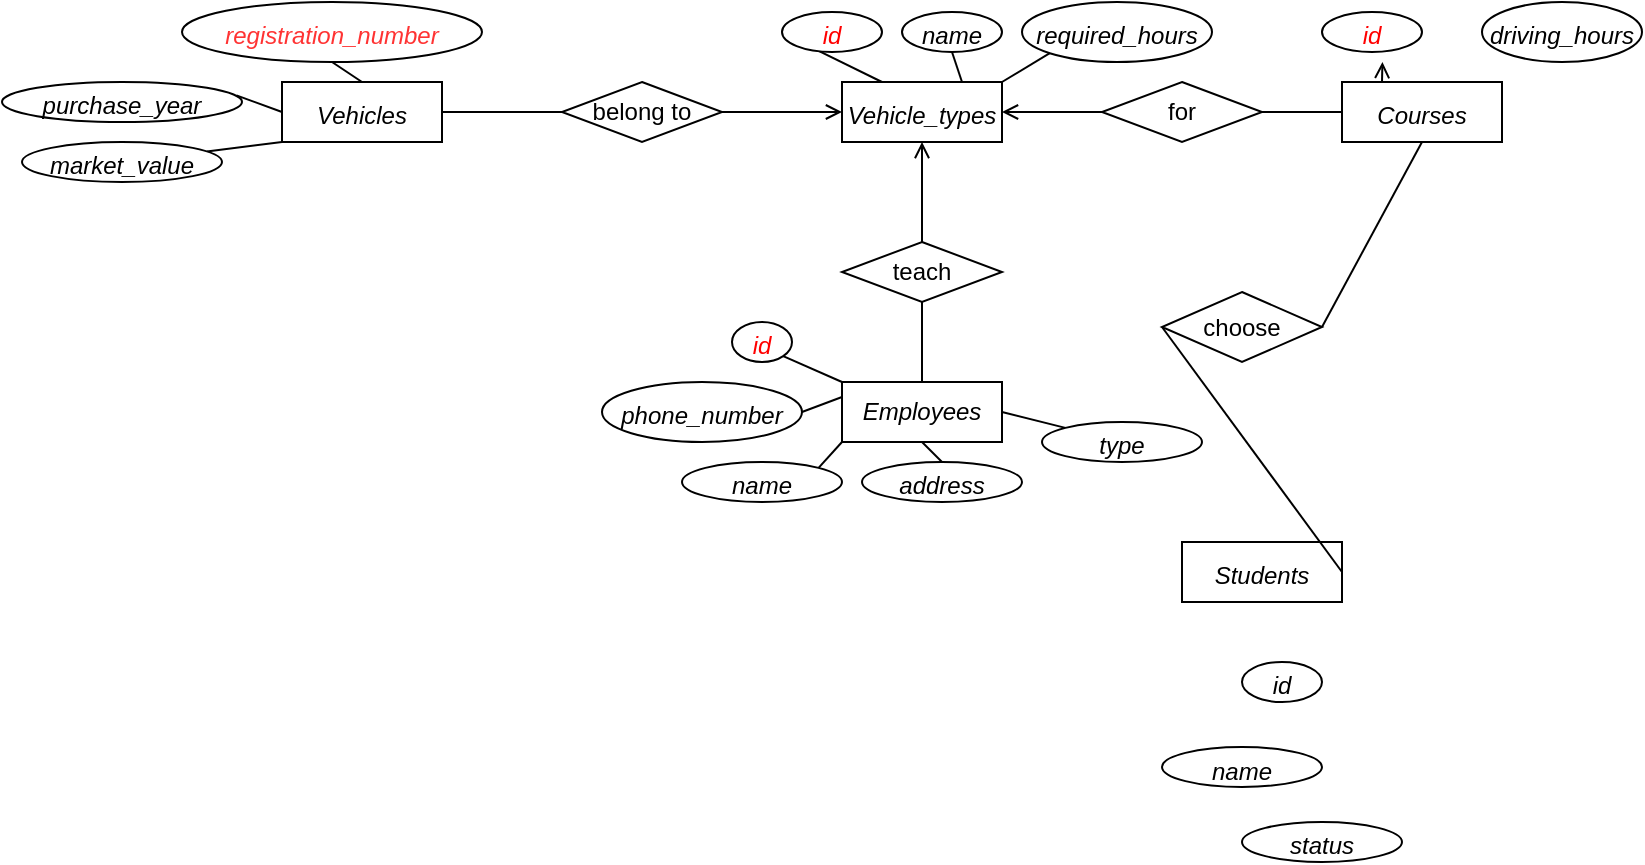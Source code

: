 <mxfile version="20.8.23" type="github">
  <diagram id="R2lEEEUBdFMjLlhIrx00" name="Page-1">
    <mxGraphModel dx="1732" dy="401" grid="1" gridSize="10" guides="1" tooltips="1" connect="1" arrows="1" fold="1" page="1" pageScale="1" pageWidth="850" pageHeight="1100" math="0" shadow="0" extFonts="Permanent Marker^https://fonts.googleapis.com/css?family=Permanent+Marker">
      <root>
        <mxCell id="0" />
        <mxCell id="1" parent="0" />
        <mxCell id="rWBV-3qN-qN6Ovk4eOLW-20" style="edgeStyle=none;rounded=0;orthogonalLoop=1;jettySize=auto;html=1;exitX=0;exitY=0.5;exitDx=0;exitDy=0;entryX=0.977;entryY=0.333;entryDx=0;entryDy=0;entryPerimeter=0;endArrow=none;endFill=0;" edge="1" parent="1" source="rWBV-3qN-qN6Ovk4eOLW-2" target="rWBV-3qN-qN6Ovk4eOLW-18">
          <mxGeometry relative="1" as="geometry" />
        </mxCell>
        <mxCell id="rWBV-3qN-qN6Ovk4eOLW-21" style="edgeStyle=none;rounded=0;orthogonalLoop=1;jettySize=auto;html=1;exitX=0;exitY=1;exitDx=0;exitDy=0;endArrow=none;endFill=0;" edge="1" parent="1" source="rWBV-3qN-qN6Ovk4eOLW-2" target="rWBV-3qN-qN6Ovk4eOLW-19">
          <mxGeometry relative="1" as="geometry" />
        </mxCell>
        <mxCell id="rWBV-3qN-qN6Ovk4eOLW-46" style="edgeStyle=none;rounded=0;orthogonalLoop=1;jettySize=auto;html=1;exitX=1;exitY=0.5;exitDx=0;exitDy=0;entryX=0;entryY=0.5;entryDx=0;entryDy=0;endArrow=none;endFill=0;" edge="1" parent="1" source="rWBV-3qN-qN6Ovk4eOLW-2" target="rWBV-3qN-qN6Ovk4eOLW-43">
          <mxGeometry relative="1" as="geometry" />
        </mxCell>
        <mxCell id="rWBV-3qN-qN6Ovk4eOLW-2" value="Vehicles&lt;span style=&quot;font-size: medium; text-align: start;&quot;&gt;&lt;/span&gt;" style="rounded=0;whiteSpace=wrap;html=1;fontStyle=2" vertex="1" parent="1">
          <mxGeometry x="50" y="260" width="80" height="30" as="geometry" />
        </mxCell>
        <mxCell id="rWBV-3qN-qN6Ovk4eOLW-6" value="Students&lt;span style=&quot;font-size: medium; text-align: start;&quot;&gt;&lt;/span&gt;" style="rounded=0;whiteSpace=wrap;html=1;fontStyle=2" vertex="1" parent="1">
          <mxGeometry x="500" y="490" width="80" height="30" as="geometry" />
        </mxCell>
        <mxCell id="rWBV-3qN-qN6Ovk4eOLW-68" style="edgeStyle=none;rounded=0;orthogonalLoop=1;jettySize=auto;html=1;exitX=0;exitY=0.5;exitDx=0;exitDy=0;entryX=1;entryY=0.5;entryDx=0;entryDy=0;fontColor=#FF0000;endArrow=none;endFill=0;" edge="1" parent="1" source="rWBV-3qN-qN6Ovk4eOLW-7" target="rWBV-3qN-qN6Ovk4eOLW-67">
          <mxGeometry relative="1" as="geometry" />
        </mxCell>
        <mxCell id="rWBV-3qN-qN6Ovk4eOLW-71" style="edgeStyle=none;rounded=0;orthogonalLoop=1;jettySize=auto;html=1;exitX=0.25;exitY=0;exitDx=0;exitDy=0;fontColor=#FF0000;endArrow=open;endFill=0;" edge="1" parent="1" source="rWBV-3qN-qN6Ovk4eOLW-7">
          <mxGeometry relative="1" as="geometry">
            <mxPoint x="600.222" y="250" as="targetPoint" />
          </mxGeometry>
        </mxCell>
        <mxCell id="rWBV-3qN-qN6Ovk4eOLW-7" value="Courses&lt;span style=&quot;font-size: medium; text-align: start;&quot;&gt;&lt;/span&gt;" style="rounded=0;whiteSpace=wrap;html=1;fontStyle=2" vertex="1" parent="1">
          <mxGeometry x="580" y="260" width="80" height="30" as="geometry" />
        </mxCell>
        <mxCell id="rWBV-3qN-qN6Ovk4eOLW-11" value="registration_number&lt;span style=&quot;font-size: medium; text-align: start;&quot;&gt;&lt;/span&gt;" style="ellipse;whiteSpace=wrap;html=1;fontStyle=2;fontColor=#FF3333;" vertex="1" parent="1">
          <mxGeometry y="220" width="150" height="30" as="geometry" />
        </mxCell>
        <mxCell id="rWBV-3qN-qN6Ovk4eOLW-12" value="" style="endArrow=none;html=1;rounded=0;exitX=0.5;exitY=1;exitDx=0;exitDy=0;entryX=0.5;entryY=0;entryDx=0;entryDy=0;" edge="1" parent="1" source="rWBV-3qN-qN6Ovk4eOLW-11" target="rWBV-3qN-qN6Ovk4eOLW-2">
          <mxGeometry width="50" height="50" relative="1" as="geometry">
            <mxPoint x="470" y="430" as="sourcePoint" />
            <mxPoint x="520" y="380" as="targetPoint" />
          </mxGeometry>
        </mxCell>
        <mxCell id="rWBV-3qN-qN6Ovk4eOLW-18" value="purchase_year&lt;span style=&quot;font-size: medium; text-align: start;&quot;&gt;&lt;/span&gt;" style="ellipse;whiteSpace=wrap;html=1;fontStyle=2" vertex="1" parent="1">
          <mxGeometry x="-90" y="260" width="120" height="20" as="geometry" />
        </mxCell>
        <mxCell id="rWBV-3qN-qN6Ovk4eOLW-19" value="market_value&lt;span style=&quot;font-size: medium; text-align: start;&quot;&gt;&lt;/span&gt;" style="ellipse;whiteSpace=wrap;html=1;fontStyle=2" vertex="1" parent="1">
          <mxGeometry x="-80" y="290" width="100" height="20" as="geometry" />
        </mxCell>
        <mxCell id="rWBV-3qN-qN6Ovk4eOLW-23" style="edgeStyle=none;rounded=0;orthogonalLoop=1;jettySize=auto;html=1;exitX=0;exitY=0.5;exitDx=0;exitDy=0;entryX=1;entryY=0.5;entryDx=0;entryDy=0;endArrow=none;endFill=0;" edge="1" parent="1" source="rWBV-3qN-qN6Ovk4eOLW-22" target="rWBV-3qN-qN6Ovk4eOLW-6">
          <mxGeometry relative="1" as="geometry" />
        </mxCell>
        <mxCell id="rWBV-3qN-qN6Ovk4eOLW-24" style="edgeStyle=none;rounded=0;orthogonalLoop=1;jettySize=auto;html=1;exitX=1;exitY=0.5;exitDx=0;exitDy=0;entryX=0.5;entryY=1;entryDx=0;entryDy=0;endArrow=none;endFill=0;" edge="1" parent="1" source="rWBV-3qN-qN6Ovk4eOLW-22" target="rWBV-3qN-qN6Ovk4eOLW-7">
          <mxGeometry relative="1" as="geometry" />
        </mxCell>
        <mxCell id="rWBV-3qN-qN6Ovk4eOLW-22" value="choose" style="rhombus;whiteSpace=wrap;html=1;" vertex="1" parent="1">
          <mxGeometry x="490" y="365" width="80" height="35" as="geometry" />
        </mxCell>
        <mxCell id="rWBV-3qN-qN6Ovk4eOLW-39" style="edgeStyle=none;rounded=0;orthogonalLoop=1;jettySize=auto;html=1;exitX=1;exitY=0.5;exitDx=0;exitDy=0;entryX=0;entryY=0;entryDx=0;entryDy=0;endArrow=none;endFill=0;" edge="1" parent="1" source="rWBV-3qN-qN6Ovk4eOLW-31" target="rWBV-3qN-qN6Ovk4eOLW-38">
          <mxGeometry relative="1" as="geometry" />
        </mxCell>
        <mxCell id="rWBV-3qN-qN6Ovk4eOLW-60" style="edgeStyle=none;rounded=0;orthogonalLoop=1;jettySize=auto;html=1;exitX=0.5;exitY=0;exitDx=0;exitDy=0;entryX=0.5;entryY=1;entryDx=0;entryDy=0;endArrow=none;endFill=0;" edge="1" parent="1" source="rWBV-3qN-qN6Ovk4eOLW-31" target="rWBV-3qN-qN6Ovk4eOLW-57">
          <mxGeometry relative="1" as="geometry" />
        </mxCell>
        <mxCell id="rWBV-3qN-qN6Ovk4eOLW-31" value="Employees" style="rounded=0;whiteSpace=wrap;html=1;fontStyle=2" vertex="1" parent="1">
          <mxGeometry x="330" y="410" width="80" height="30" as="geometry" />
        </mxCell>
        <mxCell id="rWBV-3qN-qN6Ovk4eOLW-32" style="edgeStyle=none;rounded=0;orthogonalLoop=1;jettySize=auto;html=1;exitX=1;exitY=0;exitDx=0;exitDy=0;entryX=0;entryY=1;entryDx=0;entryDy=0;endArrow=none;endFill=0;" edge="1" parent="1" source="rWBV-3qN-qN6Ovk4eOLW-33" target="rWBV-3qN-qN6Ovk4eOLW-31">
          <mxGeometry relative="1" as="geometry" />
        </mxCell>
        <mxCell id="rWBV-3qN-qN6Ovk4eOLW-33" value="name&lt;span style=&quot;font-size: medium; text-align: start;&quot;&gt;&lt;/span&gt;" style="ellipse;whiteSpace=wrap;html=1;fontStyle=2;verticalAlign=middle;" vertex="1" parent="1">
          <mxGeometry x="250" y="450" width="80" height="20" as="geometry" />
        </mxCell>
        <mxCell id="rWBV-3qN-qN6Ovk4eOLW-34" style="edgeStyle=none;rounded=0;orthogonalLoop=1;jettySize=auto;html=1;exitX=0.5;exitY=0;exitDx=0;exitDy=0;entryX=0.5;entryY=1;entryDx=0;entryDy=0;endArrow=none;endFill=0;" edge="1" parent="1" source="rWBV-3qN-qN6Ovk4eOLW-35" target="rWBV-3qN-qN6Ovk4eOLW-31">
          <mxGeometry relative="1" as="geometry" />
        </mxCell>
        <mxCell id="rWBV-3qN-qN6Ovk4eOLW-35" value="address&lt;span style=&quot;font-size: medium; text-align: start;&quot;&gt;&lt;/span&gt;" style="ellipse;whiteSpace=wrap;html=1;fontStyle=2;verticalAlign=middle;" vertex="1" parent="1">
          <mxGeometry x="340" y="450" width="80" height="20" as="geometry" />
        </mxCell>
        <mxCell id="rWBV-3qN-qN6Ovk4eOLW-36" style="edgeStyle=none;rounded=0;orthogonalLoop=1;jettySize=auto;html=1;exitX=1;exitY=0.5;exitDx=0;exitDy=0;entryX=0;entryY=0.25;entryDx=0;entryDy=0;endArrow=none;endFill=0;" edge="1" parent="1" source="rWBV-3qN-qN6Ovk4eOLW-37" target="rWBV-3qN-qN6Ovk4eOLW-31">
          <mxGeometry relative="1" as="geometry" />
        </mxCell>
        <mxCell id="rWBV-3qN-qN6Ovk4eOLW-37" value="phone_number&lt;span style=&quot;font-size: medium; text-align: start;&quot;&gt;&lt;/span&gt;" style="ellipse;whiteSpace=wrap;html=1;fontStyle=2;verticalAlign=middle;" vertex="1" parent="1">
          <mxGeometry x="210" y="410" width="100" height="30" as="geometry" />
        </mxCell>
        <mxCell id="rWBV-3qN-qN6Ovk4eOLW-38" value="type&lt;span style=&quot;font-size: medium; text-align: start;&quot;&gt;&lt;/span&gt;" style="ellipse;whiteSpace=wrap;html=1;fontStyle=2;verticalAlign=middle;" vertex="1" parent="1">
          <mxGeometry x="430" y="430" width="80" height="20" as="geometry" />
        </mxCell>
        <mxCell id="rWBV-3qN-qN6Ovk4eOLW-40" value="name&lt;span style=&quot;font-size: medium; text-align: start;&quot;&gt;&lt;/span&gt;" style="ellipse;whiteSpace=wrap;html=1;fontStyle=2;verticalAlign=middle;" vertex="1" parent="1">
          <mxGeometry x="490" y="592.5" width="80" height="20" as="geometry" />
        </mxCell>
        <mxCell id="rWBV-3qN-qN6Ovk4eOLW-47" style="edgeStyle=none;rounded=0;orthogonalLoop=1;jettySize=auto;html=1;exitX=1;exitY=0.5;exitDx=0;exitDy=0;entryX=0;entryY=0.5;entryDx=0;entryDy=0;endArrow=open;endFill=0;" edge="1" parent="1" source="rWBV-3qN-qN6Ovk4eOLW-43" target="rWBV-3qN-qN6Ovk4eOLW-44">
          <mxGeometry relative="1" as="geometry" />
        </mxCell>
        <mxCell id="rWBV-3qN-qN6Ovk4eOLW-43" value="belong to" style="rhombus;whiteSpace=wrap;html=1;" vertex="1" parent="1">
          <mxGeometry x="190" y="260" width="80" height="30" as="geometry" />
        </mxCell>
        <mxCell id="rWBV-3qN-qN6Ovk4eOLW-50" style="edgeStyle=none;rounded=0;orthogonalLoop=1;jettySize=auto;html=1;exitX=0.25;exitY=0;exitDx=0;exitDy=0;entryX=0.346;entryY=0.946;entryDx=0;entryDy=0;entryPerimeter=0;endArrow=none;endFill=0;" edge="1" parent="1" source="rWBV-3qN-qN6Ovk4eOLW-44" target="rWBV-3qN-qN6Ovk4eOLW-48">
          <mxGeometry relative="1" as="geometry" />
        </mxCell>
        <mxCell id="rWBV-3qN-qN6Ovk4eOLW-51" style="edgeStyle=none;rounded=0;orthogonalLoop=1;jettySize=auto;html=1;exitX=0.75;exitY=0;exitDx=0;exitDy=0;entryX=0.5;entryY=1;entryDx=0;entryDy=0;endArrow=none;endFill=0;" edge="1" parent="1" source="rWBV-3qN-qN6Ovk4eOLW-44" target="rWBV-3qN-qN6Ovk4eOLW-49">
          <mxGeometry relative="1" as="geometry" />
        </mxCell>
        <mxCell id="rWBV-3qN-qN6Ovk4eOLW-44" value="Vehicle_types&lt;span style=&quot;font-size: medium; text-align: start;&quot;&gt;&lt;/span&gt;" style="rounded=0;whiteSpace=wrap;html=1;fontStyle=2" vertex="1" parent="1">
          <mxGeometry x="330" y="260" width="80" height="30" as="geometry" />
        </mxCell>
        <mxCell id="rWBV-3qN-qN6Ovk4eOLW-48" value="id&lt;span style=&quot;font-size: medium; text-align: start;&quot;&gt;&lt;/span&gt;" style="ellipse;whiteSpace=wrap;html=1;fontStyle=2;fontColor=#FF0000;" vertex="1" parent="1">
          <mxGeometry x="300" y="225" width="50" height="20" as="geometry" />
        </mxCell>
        <mxCell id="rWBV-3qN-qN6Ovk4eOLW-49" value="name&lt;span style=&quot;font-size: medium; text-align: start;&quot;&gt;&lt;/span&gt;" style="ellipse;whiteSpace=wrap;html=1;fontStyle=2" vertex="1" parent="1">
          <mxGeometry x="360" y="225" width="50" height="20" as="geometry" />
        </mxCell>
        <mxCell id="rWBV-3qN-qN6Ovk4eOLW-56" style="edgeStyle=none;rounded=0;orthogonalLoop=1;jettySize=auto;html=1;exitX=1;exitY=1;exitDx=0;exitDy=0;entryX=0;entryY=0;entryDx=0;entryDy=0;endArrow=none;endFill=0;" edge="1" parent="1" source="rWBV-3qN-qN6Ovk4eOLW-55" target="rWBV-3qN-qN6Ovk4eOLW-31">
          <mxGeometry relative="1" as="geometry" />
        </mxCell>
        <mxCell id="rWBV-3qN-qN6Ovk4eOLW-55" value="id&lt;span style=&quot;font-size: medium; text-align: start;&quot;&gt;&lt;/span&gt;" style="ellipse;whiteSpace=wrap;html=1;fontStyle=2;verticalAlign=middle;fontColor=#FF0000;" vertex="1" parent="1">
          <mxGeometry x="275" y="380" width="30" height="20" as="geometry" />
        </mxCell>
        <mxCell id="rWBV-3qN-qN6Ovk4eOLW-58" style="edgeStyle=none;rounded=0;orthogonalLoop=1;jettySize=auto;html=1;exitX=0.5;exitY=0;exitDx=0;exitDy=0;entryX=0.5;entryY=1;entryDx=0;entryDy=0;endArrow=open;endFill=0;" edge="1" parent="1" source="rWBV-3qN-qN6Ovk4eOLW-57" target="rWBV-3qN-qN6Ovk4eOLW-44">
          <mxGeometry relative="1" as="geometry" />
        </mxCell>
        <mxCell id="rWBV-3qN-qN6Ovk4eOLW-57" value="teach" style="rhombus;whiteSpace=wrap;html=1;" vertex="1" parent="1">
          <mxGeometry x="330" y="340" width="80" height="30" as="geometry" />
        </mxCell>
        <mxCell id="rWBV-3qN-qN6Ovk4eOLW-62" value="id&lt;span style=&quot;font-size: medium; text-align: start;&quot;&gt;&lt;/span&gt;" style="ellipse;whiteSpace=wrap;html=1;fontStyle=2;verticalAlign=middle;" vertex="1" parent="1">
          <mxGeometry x="530" y="550" width="40" height="20" as="geometry" />
        </mxCell>
        <mxCell id="rWBV-3qN-qN6Ovk4eOLW-63" value="status&lt;span style=&quot;font-size: medium; text-align: start;&quot;&gt;&lt;/span&gt;" style="ellipse;whiteSpace=wrap;html=1;fontStyle=2;verticalAlign=middle;" vertex="1" parent="1">
          <mxGeometry x="530" y="630" width="80" height="20" as="geometry" />
        </mxCell>
        <mxCell id="rWBV-3qN-qN6Ovk4eOLW-64" value="driving_hours&lt;span style=&quot;font-size: medium; text-align: start;&quot;&gt;&lt;/span&gt;" style="ellipse;whiteSpace=wrap;html=1;fontStyle=2;verticalAlign=middle;" vertex="1" parent="1">
          <mxGeometry x="650" y="220" width="80" height="30" as="geometry" />
        </mxCell>
        <mxCell id="rWBV-3qN-qN6Ovk4eOLW-66" style="edgeStyle=none;rounded=0;orthogonalLoop=1;jettySize=auto;html=1;exitX=0;exitY=1;exitDx=0;exitDy=0;entryX=1;entryY=0;entryDx=0;entryDy=0;fontColor=#FF0000;endArrow=none;endFill=0;" edge="1" parent="1" source="rWBV-3qN-qN6Ovk4eOLW-65" target="rWBV-3qN-qN6Ovk4eOLW-44">
          <mxGeometry relative="1" as="geometry" />
        </mxCell>
        <mxCell id="rWBV-3qN-qN6Ovk4eOLW-65" value="required_hours&lt;span style=&quot;font-size: medium; text-align: start;&quot;&gt;&lt;/span&gt;" style="ellipse;whiteSpace=wrap;html=1;fontStyle=2;verticalAlign=middle;" vertex="1" parent="1">
          <mxGeometry x="420" y="220" width="95" height="30" as="geometry" />
        </mxCell>
        <mxCell id="rWBV-3qN-qN6Ovk4eOLW-69" style="edgeStyle=none;rounded=0;orthogonalLoop=1;jettySize=auto;html=1;exitX=0;exitY=0.5;exitDx=0;exitDy=0;entryX=1;entryY=0.5;entryDx=0;entryDy=0;fontColor=#FF0000;endArrow=open;endFill=0;" edge="1" parent="1" source="rWBV-3qN-qN6Ovk4eOLW-67" target="rWBV-3qN-qN6Ovk4eOLW-44">
          <mxGeometry relative="1" as="geometry" />
        </mxCell>
        <mxCell id="rWBV-3qN-qN6Ovk4eOLW-67" value="for" style="rhombus;whiteSpace=wrap;html=1;" vertex="1" parent="1">
          <mxGeometry x="460" y="260" width="80" height="30" as="geometry" />
        </mxCell>
        <mxCell id="rWBV-3qN-qN6Ovk4eOLW-70" value="id&lt;span style=&quot;font-size: medium; text-align: start;&quot;&gt;&lt;/span&gt;" style="ellipse;whiteSpace=wrap;html=1;fontStyle=2;fontColor=#FF0000;" vertex="1" parent="1">
          <mxGeometry x="570" y="225" width="50" height="20" as="geometry" />
        </mxCell>
      </root>
    </mxGraphModel>
  </diagram>
</mxfile>
